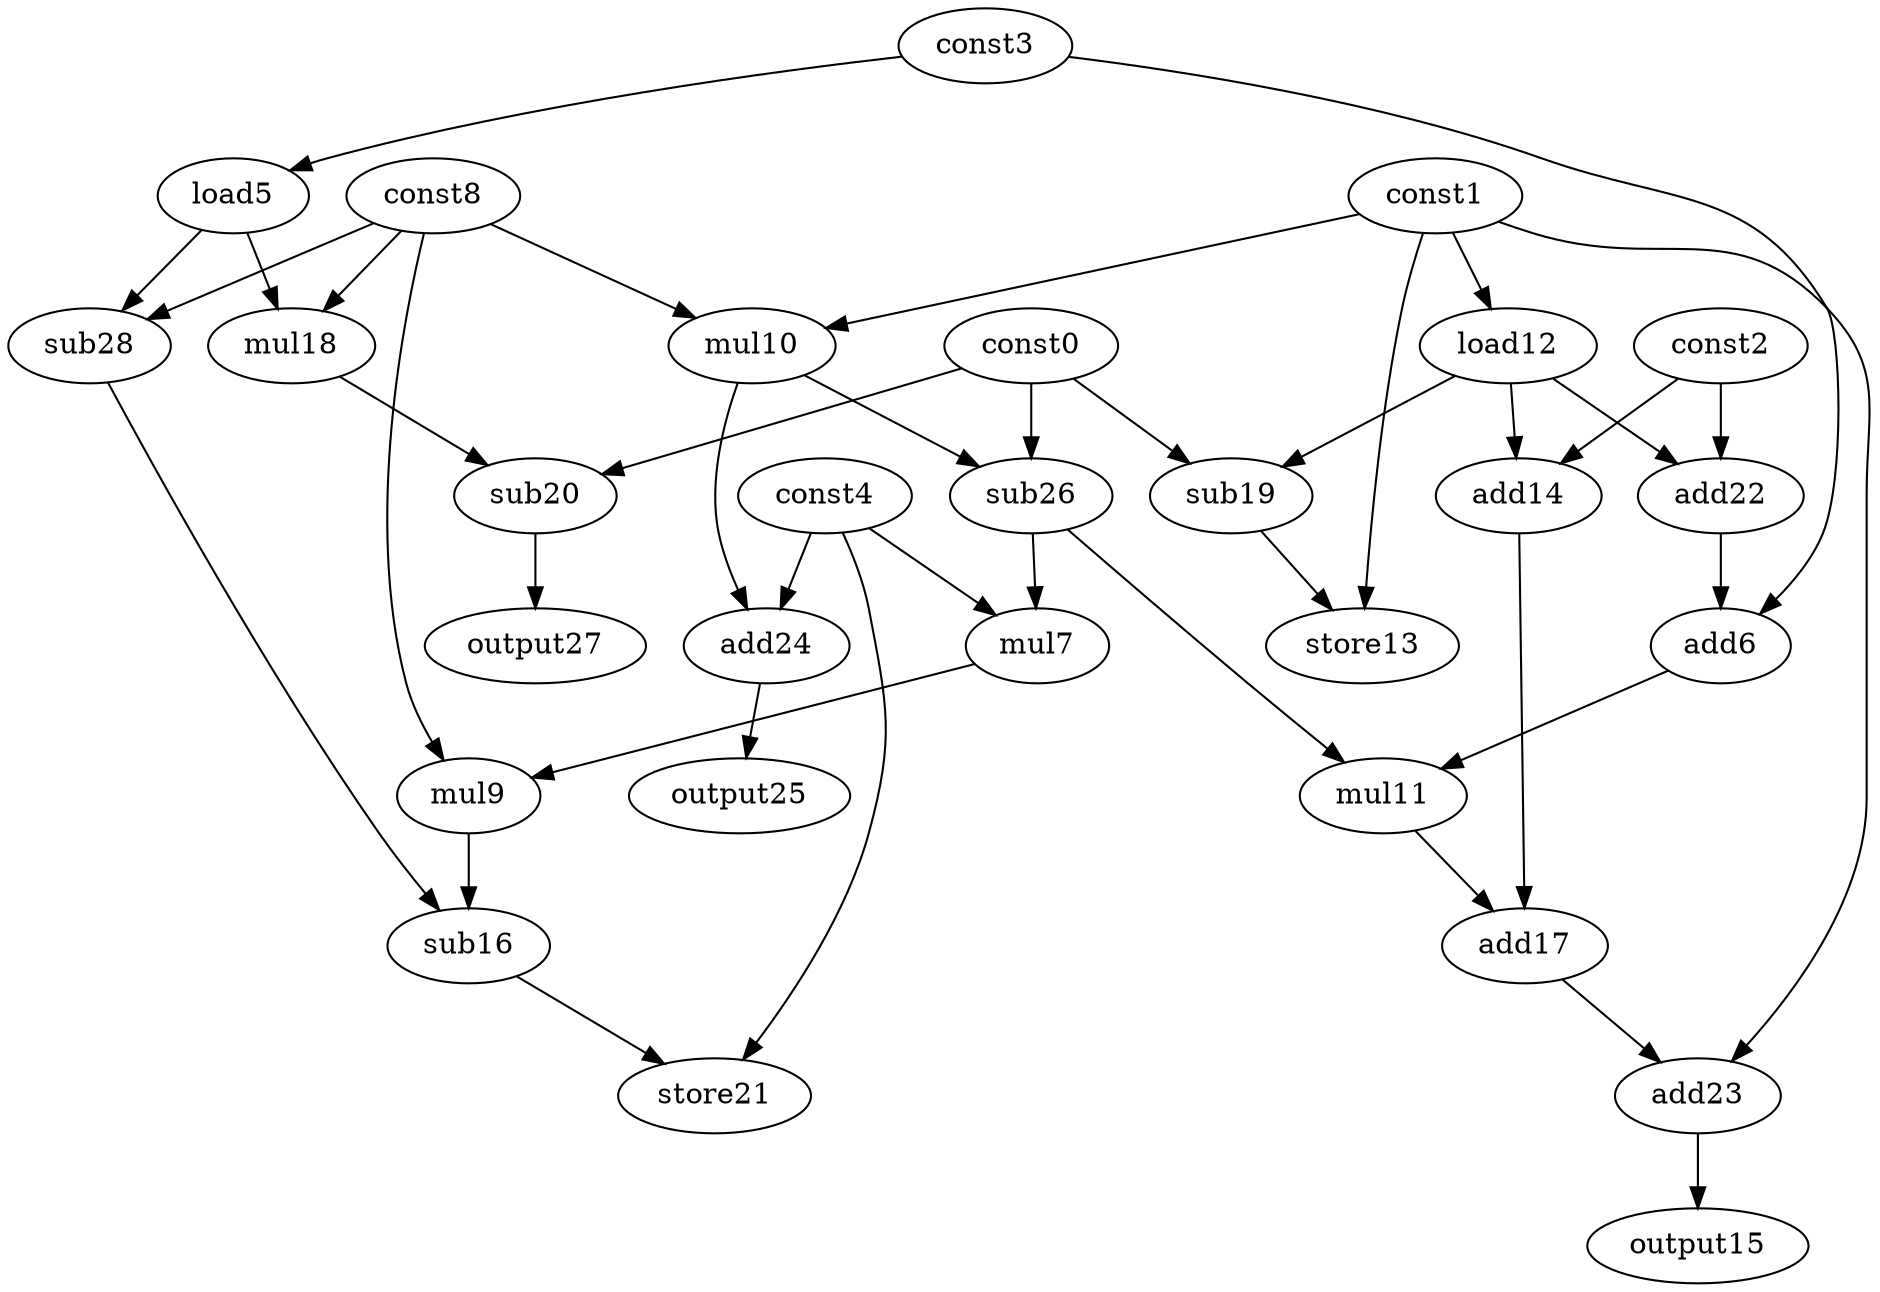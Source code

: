 digraph G { 
const0[opcode=const]; 
const1[opcode=const]; 
const2[opcode=const]; 
const3[opcode=const]; 
const4[opcode=const]; 
load5[opcode=load]; 
add6[opcode=add]; 
mul7[opcode=mul]; 
const8[opcode=const]; 
mul9[opcode=mul]; 
mul10[opcode=mul]; 
mul11[opcode=mul]; 
load12[opcode=load]; 
store13[opcode=store]; 
add14[opcode=add]; 
output15[opcode=output]; 
sub16[opcode=sub]; 
add17[opcode=add]; 
mul18[opcode=mul]; 
sub19[opcode=sub]; 
sub20[opcode=sub]; 
store21[opcode=store]; 
add22[opcode=add]; 
add23[opcode=add]; 
add24[opcode=add]; 
output25[opcode=output]; 
sub26[opcode=sub]; 
output27[opcode=output]; 
sub28[opcode=sub]; 
const3->load5[operand=0];
const8->mul10[operand=0];
const1->mul10[operand=1];
const1->load12[operand=0];
const2->add14[operand=0];
load12->add14[operand=1];
const8->mul18[operand=0];
load5->mul18[operand=1];
const0->sub19[operand=0];
load12->sub19[operand=1];
const2->add22[operand=0];
load12->add22[operand=1];
mul10->add24[operand=0];
const4->add24[operand=1];
const0->sub26[operand=0];
mul10->sub26[operand=1];
const8->sub28[operand=0];
load5->sub28[operand=1];
const3->add6[operand=0];
add22->add6[operand=1];
sub26->mul7[operand=0];
const4->mul7[operand=1];
const1->store13[operand=0];
sub19->store13[operand=1];
const0->sub20[operand=0];
mul18->sub20[operand=1];
add24->output25[operand=0];
const8->mul9[operand=0];
mul7->mul9[operand=1];
sub26->mul11[operand=0];
add6->mul11[operand=1];
sub20->output27[operand=0];
mul9->sub16[operand=0];
sub28->sub16[operand=1];
mul11->add17[operand=0];
add14->add17[operand=1];
sub16->store21[operand=0];
const4->store21[operand=1];
add17->add23[operand=0];
const1->add23[operand=1];
add23->output15[operand=0];
}
